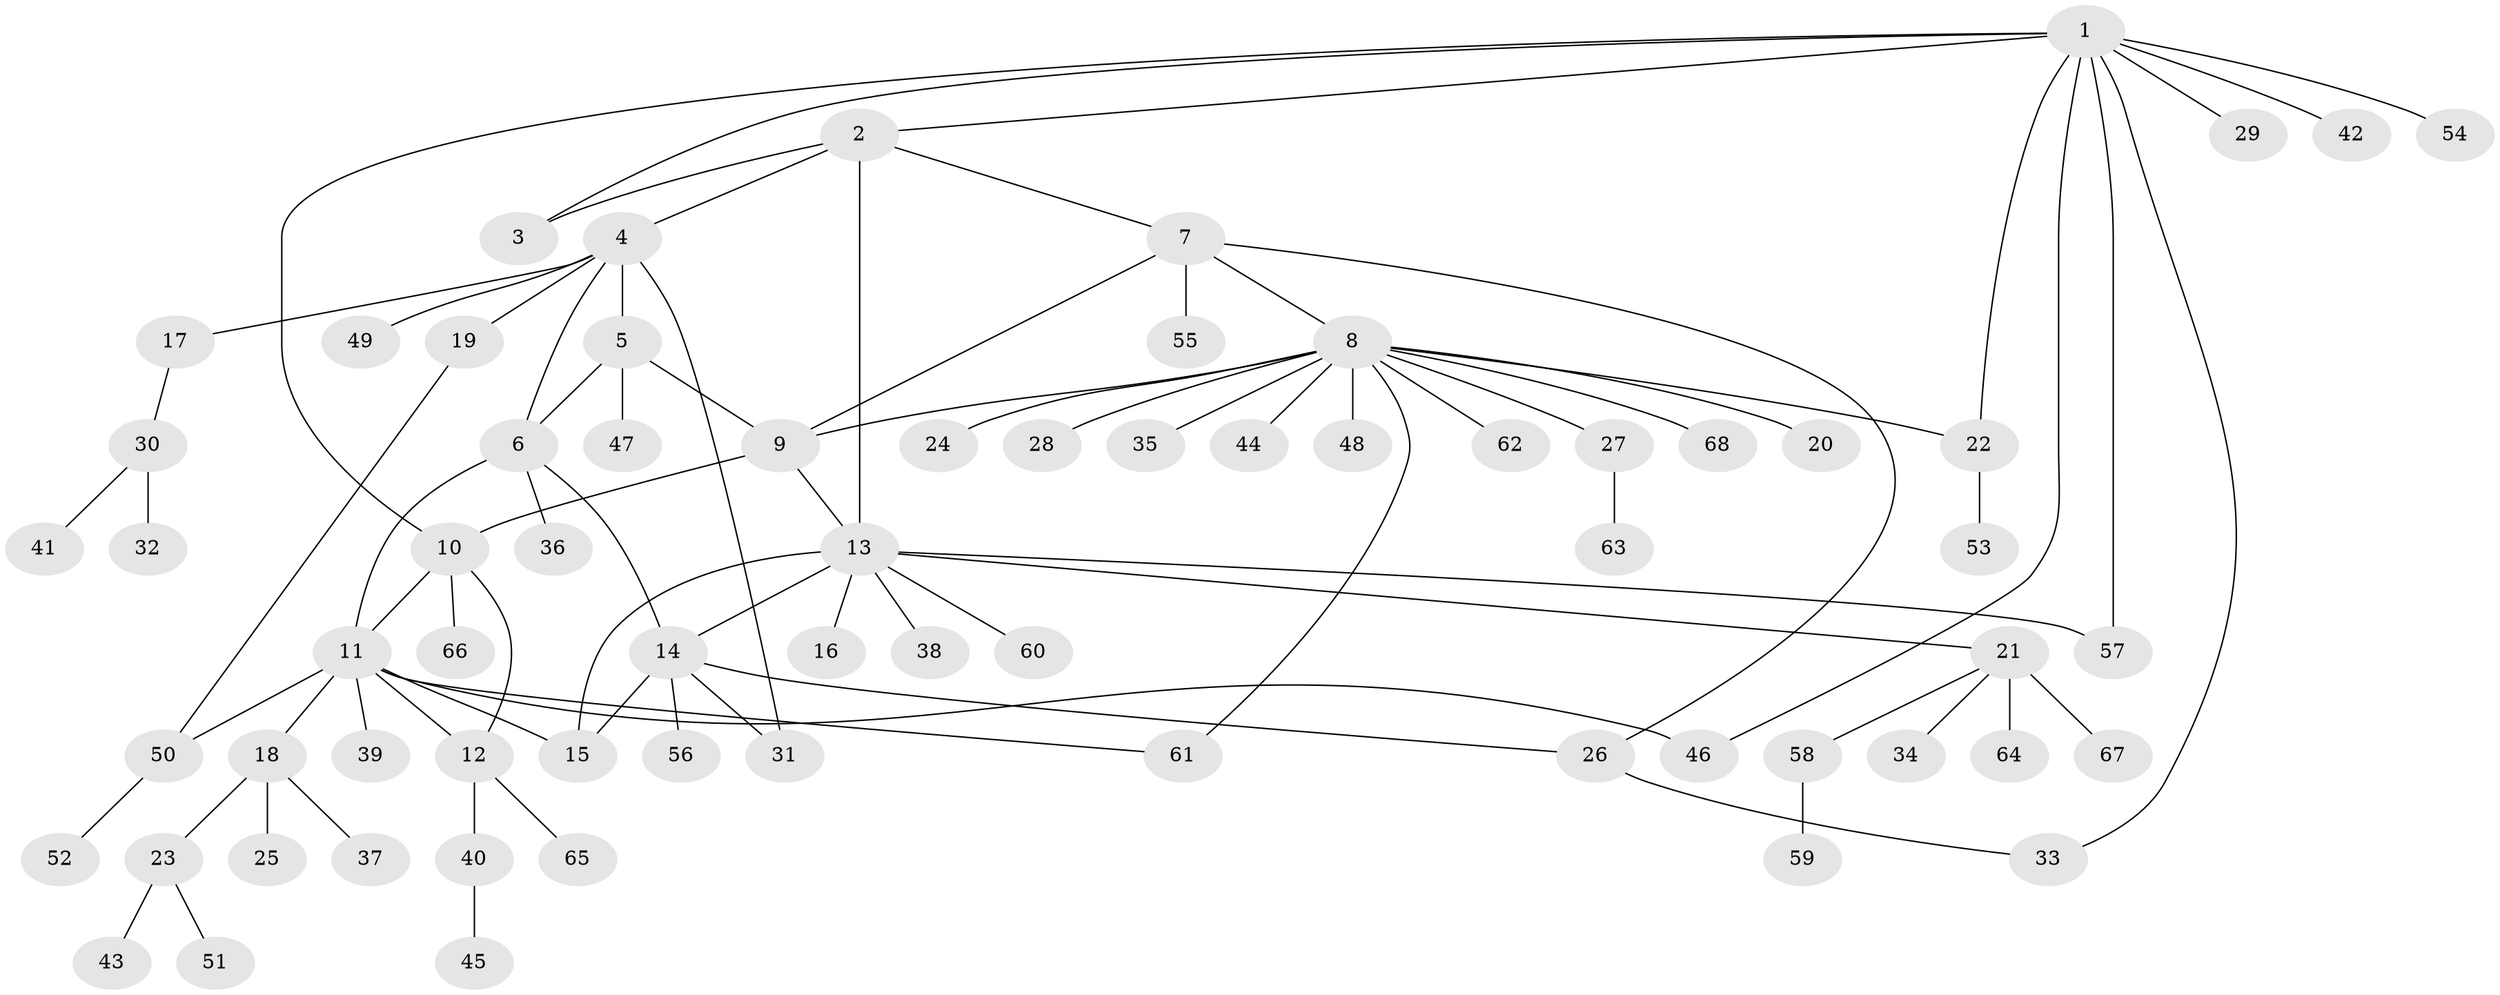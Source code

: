 // coarse degree distribution, {12: 0.07407407407407407, 1: 0.5925925925925926, 3: 0.037037037037037035, 5: 0.07407407407407407, 7: 0.037037037037037035, 6: 0.037037037037037035, 2: 0.14814814814814814}
// Generated by graph-tools (version 1.1) at 2025/19/03/04/25 18:19:34]
// undirected, 68 vertices, 86 edges
graph export_dot {
graph [start="1"]
  node [color=gray90,style=filled];
  1;
  2;
  3;
  4;
  5;
  6;
  7;
  8;
  9;
  10;
  11;
  12;
  13;
  14;
  15;
  16;
  17;
  18;
  19;
  20;
  21;
  22;
  23;
  24;
  25;
  26;
  27;
  28;
  29;
  30;
  31;
  32;
  33;
  34;
  35;
  36;
  37;
  38;
  39;
  40;
  41;
  42;
  43;
  44;
  45;
  46;
  47;
  48;
  49;
  50;
  51;
  52;
  53;
  54;
  55;
  56;
  57;
  58;
  59;
  60;
  61;
  62;
  63;
  64;
  65;
  66;
  67;
  68;
  1 -- 2;
  1 -- 3;
  1 -- 10;
  1 -- 22;
  1 -- 29;
  1 -- 33;
  1 -- 42;
  1 -- 46;
  1 -- 54;
  1 -- 57;
  2 -- 3;
  2 -- 4;
  2 -- 7;
  2 -- 13;
  4 -- 5;
  4 -- 6;
  4 -- 17;
  4 -- 19;
  4 -- 31;
  4 -- 49;
  5 -- 6;
  5 -- 9;
  5 -- 47;
  6 -- 11;
  6 -- 14;
  6 -- 36;
  7 -- 8;
  7 -- 9;
  7 -- 26;
  7 -- 55;
  8 -- 9;
  8 -- 20;
  8 -- 22;
  8 -- 24;
  8 -- 27;
  8 -- 28;
  8 -- 35;
  8 -- 44;
  8 -- 48;
  8 -- 61;
  8 -- 62;
  8 -- 68;
  9 -- 10;
  9 -- 13;
  10 -- 11;
  10 -- 12;
  10 -- 66;
  11 -- 12;
  11 -- 15;
  11 -- 18;
  11 -- 39;
  11 -- 46;
  11 -- 50;
  11 -- 61;
  12 -- 40;
  12 -- 65;
  13 -- 14;
  13 -- 15;
  13 -- 16;
  13 -- 21;
  13 -- 38;
  13 -- 57;
  13 -- 60;
  14 -- 15;
  14 -- 26;
  14 -- 31;
  14 -- 56;
  17 -- 30;
  18 -- 23;
  18 -- 25;
  18 -- 37;
  19 -- 50;
  21 -- 34;
  21 -- 58;
  21 -- 64;
  21 -- 67;
  22 -- 53;
  23 -- 43;
  23 -- 51;
  26 -- 33;
  27 -- 63;
  30 -- 32;
  30 -- 41;
  40 -- 45;
  50 -- 52;
  58 -- 59;
}
